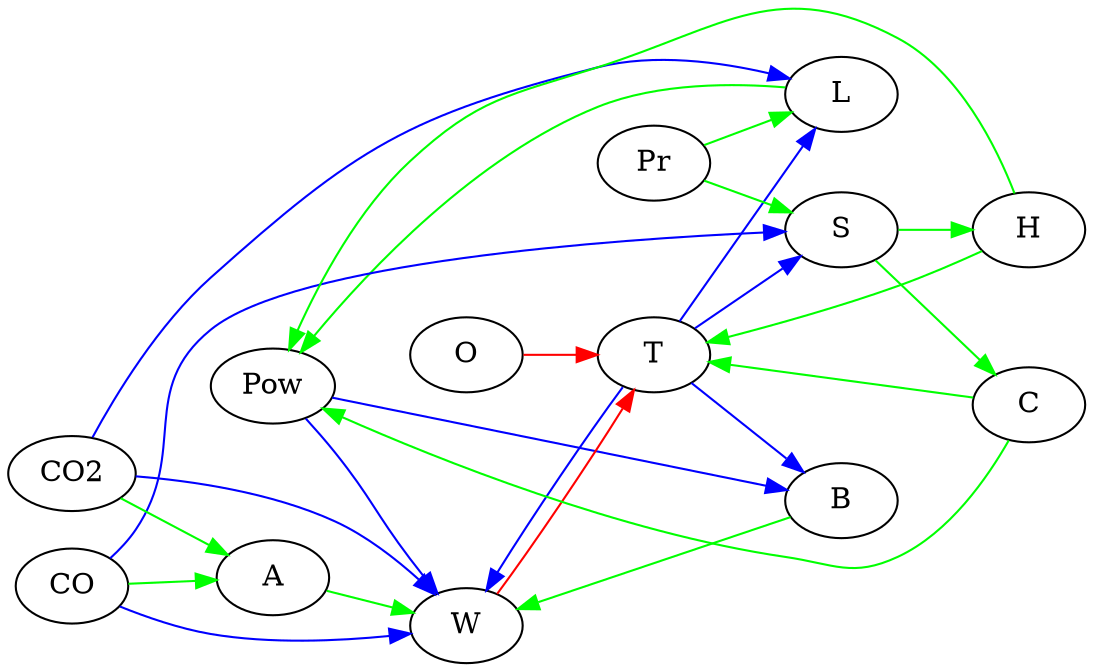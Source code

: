 digraph {
	graph [rankdir=LR]
	edge [color=blue]
	Pow -> W
	Pow -> B
	T -> B
	T -> S
	T -> L
	T -> W
	CO -> S
	CO -> W
	CO2 -> L
	CO2 -> W
	edge [color=red]
	O -> T
	W -> T
	edge [color=green]
	Pr -> L
	Pr -> S
	L -> Pow
	S -> H
	S -> C
	B -> W
	H -> Pow
	H -> T
	C -> Pow
	C -> T
	CO -> A
	A -> W
	CO2 -> A
}
